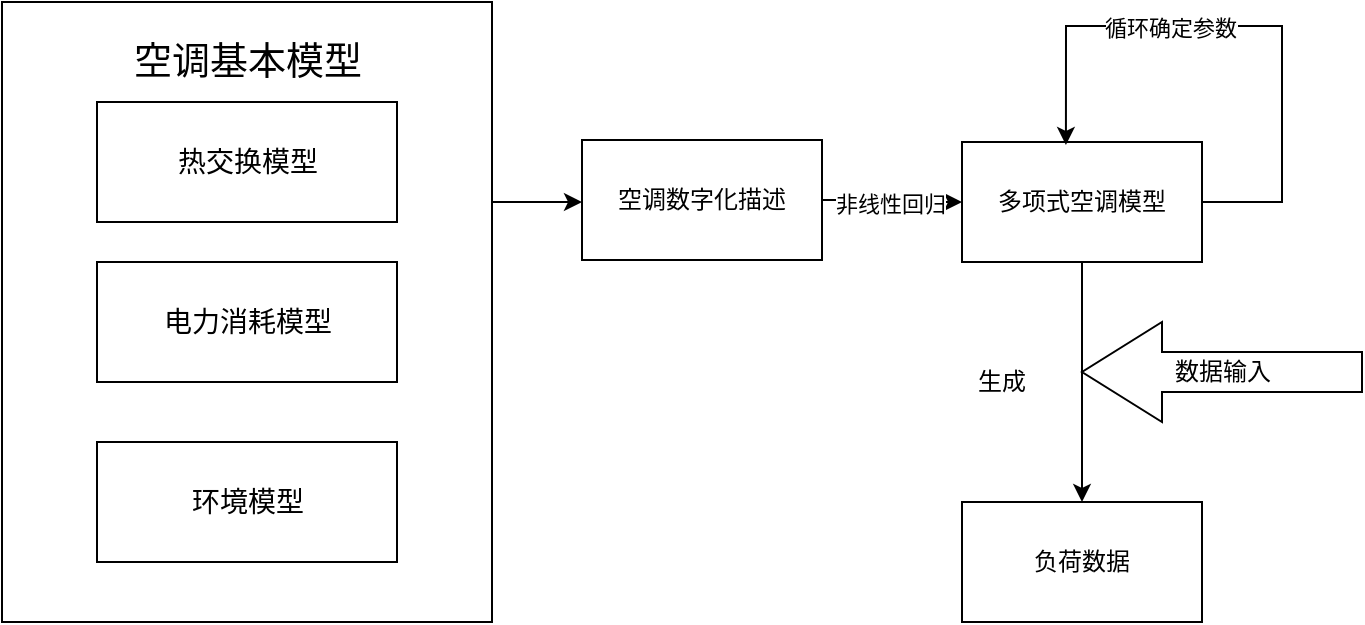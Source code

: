 <mxfile version="24.6.5" type="github">
  <diagram name="第 1 页" id="Ov5pVJ0Qa0qto5RODM2Z">
    <mxGraphModel dx="1187" dy="721" grid="1" gridSize="10" guides="1" tooltips="1" connect="1" arrows="1" fold="1" page="1" pageScale="1" pageWidth="827" pageHeight="1169" math="0" shadow="0">
      <root>
        <mxCell id="0" />
        <mxCell id="1" parent="0" />
        <mxCell id="GmKZTfWkLncyH2btANQY-8" style="edgeStyle=orthogonalEdgeStyle;rounded=0;orthogonalLoop=1;jettySize=auto;html=1;exitX=1;exitY=0.5;exitDx=0;exitDy=0;" edge="1" parent="1" source="GmKZTfWkLncyH2btANQY-2" target="GmKZTfWkLncyH2btANQY-7">
          <mxGeometry relative="1" as="geometry">
            <Array as="points">
              <mxPoint x="355" y="230" />
            </Array>
          </mxGeometry>
        </mxCell>
        <mxCell id="GmKZTfWkLncyH2btANQY-2" value="" style="rounded=0;whiteSpace=wrap;html=1;" vertex="1" parent="1">
          <mxGeometry x="110" y="130" width="245" height="310" as="geometry" />
        </mxCell>
        <mxCell id="GmKZTfWkLncyH2btANQY-3" value="&lt;font style=&quot;font-size: 14px;&quot;&gt;热交换模型&lt;/font&gt;" style="rounded=0;whiteSpace=wrap;html=1;" vertex="1" parent="1">
          <mxGeometry x="157.5" y="180" width="150" height="60" as="geometry" />
        </mxCell>
        <mxCell id="GmKZTfWkLncyH2btANQY-4" value="&lt;font style=&quot;font-size: 14px;&quot;&gt;电力消耗模型&lt;/font&gt;" style="rounded=0;whiteSpace=wrap;html=1;" vertex="1" parent="1">
          <mxGeometry x="157.5" y="260" width="150" height="60" as="geometry" />
        </mxCell>
        <mxCell id="GmKZTfWkLncyH2btANQY-5" value="&lt;font style=&quot;font-size: 14px;&quot;&gt;环境模型&lt;/font&gt;" style="rounded=0;whiteSpace=wrap;html=1;" vertex="1" parent="1">
          <mxGeometry x="157.5" y="350" width="150" height="60" as="geometry" />
        </mxCell>
        <mxCell id="GmKZTfWkLncyH2btANQY-6" value="&lt;font face=&quot;宋体&quot; style=&quot;font-size: 19px;&quot;&gt;空调基本模型&lt;/font&gt;" style="rounded=0;whiteSpace=wrap;html=1;fillColor=none;strokeColor=none;" vertex="1" parent="1">
          <mxGeometry x="172.5" y="140" width="120" height="40" as="geometry" />
        </mxCell>
        <mxCell id="GmKZTfWkLncyH2btANQY-10" value="" style="edgeStyle=orthogonalEdgeStyle;rounded=0;orthogonalLoop=1;jettySize=auto;html=1;" edge="1" parent="1" source="GmKZTfWkLncyH2btANQY-7" target="GmKZTfWkLncyH2btANQY-9">
          <mxGeometry relative="1" as="geometry" />
        </mxCell>
        <mxCell id="GmKZTfWkLncyH2btANQY-17" value="非线性回归" style="edgeLabel;html=1;align=center;verticalAlign=middle;resizable=0;points=[];" vertex="1" connectable="0" parent="GmKZTfWkLncyH2btANQY-10">
          <mxGeometry y="-1" relative="1" as="geometry">
            <mxPoint y="1" as="offset" />
          </mxGeometry>
        </mxCell>
        <mxCell id="GmKZTfWkLncyH2btANQY-7" value="空调数字化描述" style="rounded=0;whiteSpace=wrap;html=1;" vertex="1" parent="1">
          <mxGeometry x="400" y="199" width="120" height="60" as="geometry" />
        </mxCell>
        <mxCell id="GmKZTfWkLncyH2btANQY-12" value="" style="edgeStyle=orthogonalEdgeStyle;rounded=0;orthogonalLoop=1;jettySize=auto;html=1;" edge="1" parent="1" source="GmKZTfWkLncyH2btANQY-9" target="GmKZTfWkLncyH2btANQY-11">
          <mxGeometry relative="1" as="geometry" />
        </mxCell>
        <mxCell id="GmKZTfWkLncyH2btANQY-9" value="多项式空调模型" style="rounded=0;whiteSpace=wrap;html=1;" vertex="1" parent="1">
          <mxGeometry x="590" y="200" width="120" height="60" as="geometry" />
        </mxCell>
        <mxCell id="GmKZTfWkLncyH2btANQY-11" value="负荷数据" style="rounded=0;whiteSpace=wrap;html=1;" vertex="1" parent="1">
          <mxGeometry x="590" y="380" width="120" height="60" as="geometry" />
        </mxCell>
        <mxCell id="GmKZTfWkLncyH2btANQY-14" style="edgeStyle=orthogonalEdgeStyle;rounded=0;orthogonalLoop=1;jettySize=auto;html=1;exitX=1;exitY=0.5;exitDx=0;exitDy=0;entryX=0.433;entryY=0.025;entryDx=0;entryDy=0;entryPerimeter=0;" edge="1" parent="1" source="GmKZTfWkLncyH2btANQY-9" target="GmKZTfWkLncyH2btANQY-9">
          <mxGeometry relative="1" as="geometry">
            <Array as="points">
              <mxPoint x="750" y="230" />
              <mxPoint x="750" y="142" />
              <mxPoint x="642" y="142" />
            </Array>
          </mxGeometry>
        </mxCell>
        <mxCell id="GmKZTfWkLncyH2btANQY-15" value="循环确定参数" style="edgeLabel;html=1;align=center;verticalAlign=middle;resizable=0;points=[];" vertex="1" connectable="0" parent="GmKZTfWkLncyH2btANQY-14">
          <mxGeometry x="0.246" y="1" relative="1" as="geometry">
            <mxPoint as="offset" />
          </mxGeometry>
        </mxCell>
        <mxCell id="GmKZTfWkLncyH2btANQY-18" value="数据输入" style="html=1;shadow=0;dashed=0;align=center;verticalAlign=middle;shape=mxgraph.arrows2.arrow;dy=0.6;dx=40;flipH=1;notch=0;" vertex="1" parent="1">
          <mxGeometry x="650" y="290" width="140" height="50" as="geometry" />
        </mxCell>
        <mxCell id="GmKZTfWkLncyH2btANQY-19" value="&lt;font face=&quot;宋体&quot; style=&quot;font-size: 12px;&quot;&gt;生成&lt;/font&gt;" style="rounded=0;whiteSpace=wrap;html=1;fillColor=none;strokeColor=none;" vertex="1" parent="1">
          <mxGeometry x="570" y="300" width="80" height="40" as="geometry" />
        </mxCell>
      </root>
    </mxGraphModel>
  </diagram>
</mxfile>
